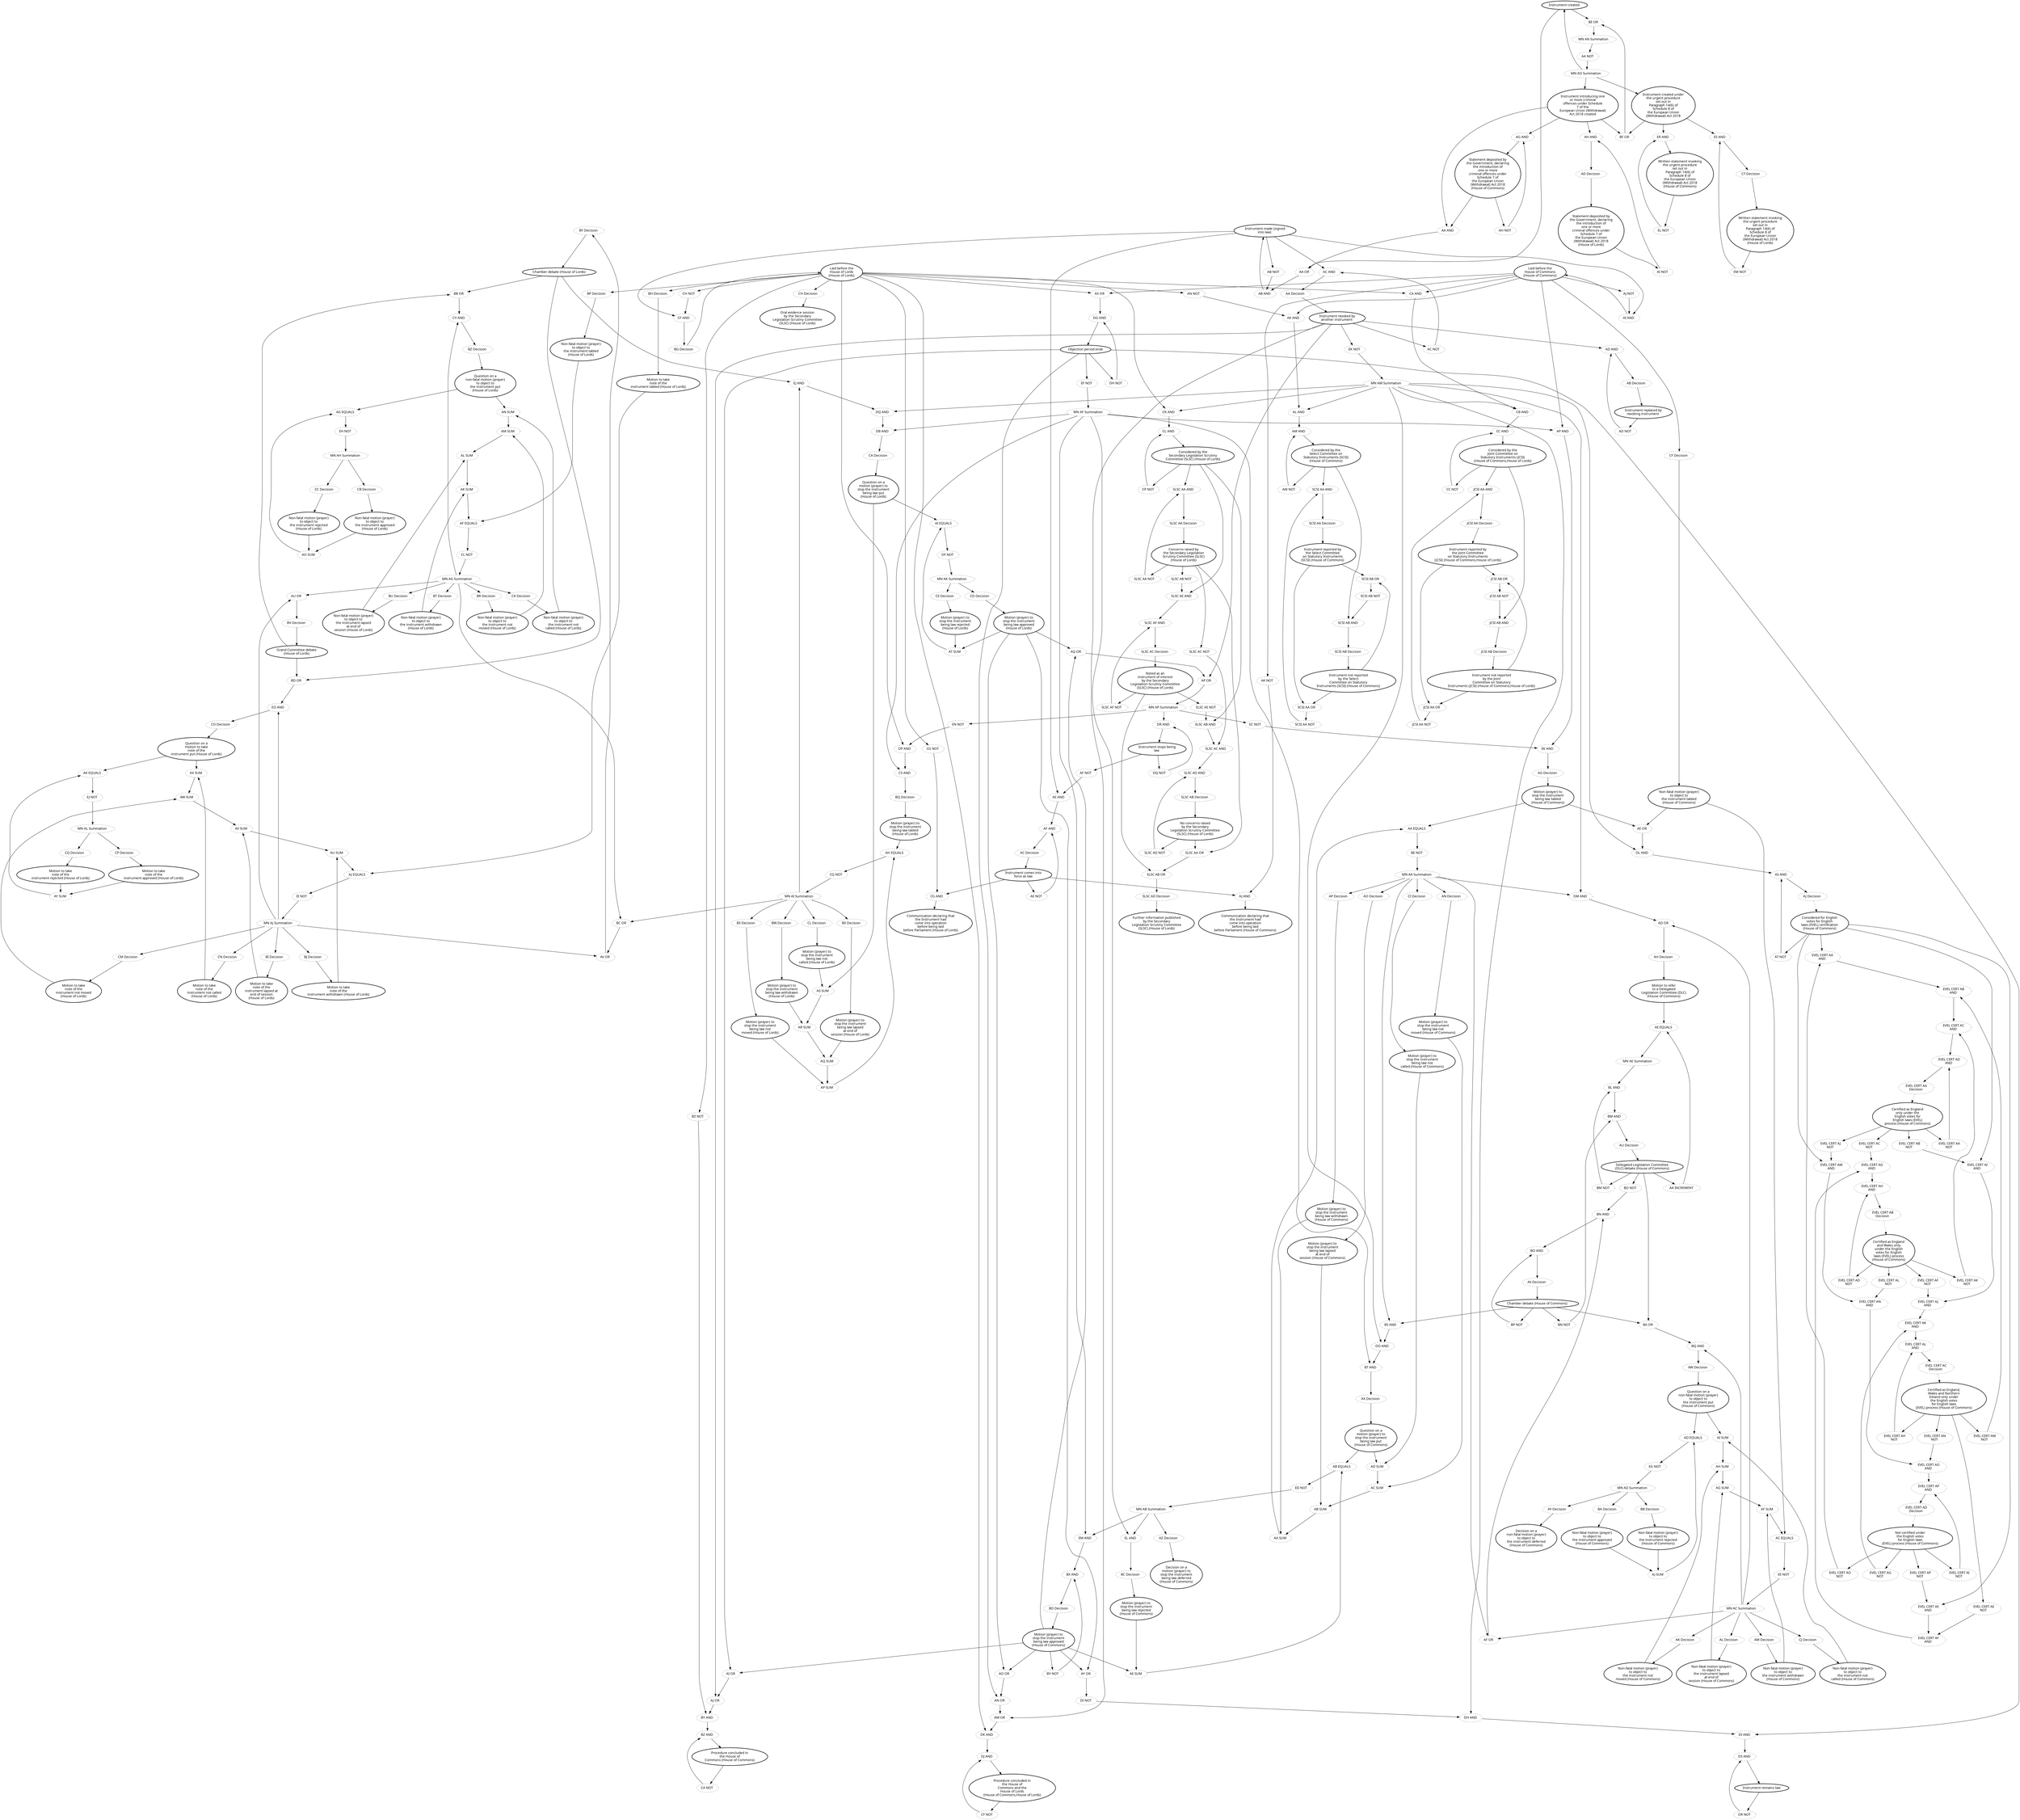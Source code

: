 digraph{graph[fontname="calibri"];node[fontname="calibri"];edge[fontname="calibri"];edge [style=solid, color=black];"531"->"2"[label=""];edge[style=solid, color=black];edge [style=solid, color=black];"307"->"4"[label=""];edge[style=solid, color=black];edge [style=solid, color=black];"522"->"5"[label=""];edge[style=solid, color=black];edge [style=solid, color=black];"321"->"6"[label=""];edge[style=solid, color=black];edge [style=solid, color=black];"535"->"7"[label=""];edge[style=solid, color=black];edge [style=solid, color=black];"368"->"8"[label=""];edge[style=solid, color=black];edge [style=solid, color=black];"294"->"9"[label=""];edge[style=solid, color=black];edge [style=solid, color=black];"323"->"10"[label=""];edge[style=solid, color=black];edge [style=solid, color=black];"513"->"12"[label=""];edge[style=solid, color=black];edge [style=solid, color=black];"536"->"13"[label=""];edge[style=solid, color=black];edge [style=solid, color=black];"1459"->"14"[label=""];edge[style=solid, color=black];edge [style=solid, color=black];"540"->"15"[label=""];edge[style=solid, color=black];edge [style=solid, color=black];"537"->"16"[label=""];edge[style=solid, color=black];edge [style=solid, color=black];"377"->"19"[label=""];edge[style=solid, color=black];edge [style=solid, color=black];"534"->"20"[label=""];edge[style=solid, color=black];edge [style=solid, color=black];"528"->"21"[label=""];edge[style=solid, color=black];edge [style=solid, color=black];"504"->"22"[label=""];edge[style=solid, color=black];edge [style=solid, color=black];"502"->"23"[label=""];edge[style=solid, color=black];edge [style=solid, color=black];"324"->"24"[label=""];edge[style=solid, color=black];edge [style=dotted, color=black];"490"->"34"[label=""];edge[style=solid, color=black];edge [style=solid, color=black];"510"->"35"[label=""];edge[style=solid, color=black];edge [style=solid, color=black];"509"->"37"[label=""];edge[style=solid, color=black];edge [style=solid, color=black];"501"->"38"[label=""];edge[style=solid, color=black];edge [style=solid, color=black];"526"->"41"[label=""];edge[style=solid, color=black];edge [style=solid, color=black];"573"->"44"[label=""];edge[style=solid, color=black];edge [style=solid, color=black];"523"->"47"[label=""];edge[style=solid, color=black];edge [style=solid, color=black];"532"->"48"[label=""];edge[style=solid, color=black];edge [style=solid, color=black];"533"->"52"[label=""];edge[style=solid, color=black];edge [style=solid, color=black];"544"->"57"[label=""];edge[style=solid, color=black];edge [style=solid, color=black];"398"->"64"[label=""];edge[style=solid, color=black];edge [style=dotted, color=black];"657"->"68"[label=""];edge[style=solid, color=black];edge [style=solid, color=black];"616"->"69"[label=""];edge[style=solid, color=black];edge [style=solid, color=black];"617"->"70"[label=""];edge[style=solid, color=black];edge [style=solid, color=black];"607"->"72"[label=""];edge[style=solid, color=black];edge [style=dotted, color=black];"658"->"74"[label=""];edge[style=solid, color=black];edge [style=dotted, color=black];"659"->"75"[label=""];edge[style=solid, color=black];edge [style=solid, color=black];"496"->"76"[label=""];edge[style=solid, color=black];edge [style=solid, color=black];"503"->"77"[label=""];edge[style=solid, color=black];edge [style=solid, color=black];"625"->"79"[label=""];edge[style=solid, color=black];edge [style=solid, color=black];"529"->"82"[label=""];edge[style=solid, color=black];edge [style=solid, color=black];"493"->"83"[label=""];edge[style=solid, color=black];edge [style=solid, color=black];"606"->"84"[label=""];edge[style=solid, color=black];edge [style=solid, color=black];"574"->"86"[label=""];edge[style=solid, color=black];edge [style=solid, color=black];"507"->"90"[label=""];edge[style=solid, color=black];edge [style=solid, color=black];"624"->"92"[label=""];edge[style=solid, color=black];edge [style=dotted, color=black];"660"->"94"[label=""];edge[style=solid, color=black];edge [style=solid, color=black];"508"->"95"[label=""];edge[style=solid, color=black];edge [style=solid, color=black];"365"->"110"[label=""];edge[style=solid, color=black];edge [style=solid, color=black];"401"->"111"[label=""];edge[style=solid, color=black];edge [style=solid, color=black];"608"->"143"[label=""];edge[style=solid, color=black];edge [style=solid, color=black];"506"->"166"[label=""];edge[style=solid, color=black];edge [style=solid, color=black];"491"->"183"[label=""];edge[style=solid, color=black];edge [style=solid, color=black];"524"->"185"[label=""];edge[style=solid, color=black];edge [style=solid, color=black];"494"->"186"[label=""];edge[style=solid, color=black];edge [style=solid, color=black];"525"->"187"[label=""];edge[style=solid, color=black];edge [style=solid, color=black];"514"->"194"[label=""];edge[style=solid, color=black];edge [style=solid, color=black];"516"->"195"[label=""];edge[style=solid, color=black];edge [style=solid, color=black];"310"->"200"[label=""];edge[style=solid, color=black];edge [style=solid, color=black];"372"->"201"[label=""];edge[style=solid, color=black];edge [style=solid, color=black];"492"->"204"[label=""];edge[style=solid, color=black];edge [style=solid, color=black];"515"->"207"[label=""];edge[style=solid, color=black];edge [style=solid, color=black];"527"->"208"[label=""];edge[style=solid, color=black];edge [style=solid, color=black];"505"->"209"[label=""];edge[style=solid, color=black];edge [style=solid, color=black];"495"->"211"[label=""];edge[style=solid, color=black];edge [style=solid, color=black];"530"->"212"[label=""];edge[style=solid, color=black];edge [style=solid, color=black];"609"->"224"[label=""];edge[style=solid, color=black];edge [style=solid, color=black];"281"->"230"[label=""];edge[style=solid, color=black];edge [style=solid, color=black];"293"->"231"[label=""];edge[style=solid, color=black];edge [style=solid, color=black];"1459"->"233"[label=""];edge[style=solid, color=black];edge [style=solid, color=black];"300"->"234"[label=""];edge[style=solid, color=black];edge [style=solid, color=black];"298"->"235"[label=""];edge[style=solid, color=black];edge [style=solid, color=black];"283"->"281"[label=""];edge[style=solid, color=black];edge [style=solid, color=black];"230"->"282"[label=""];edge[style=solid, color=black];edge [style=solid, color=black];"15"->"283"[label=""];edge[style=solid, color=black];edge [style=solid, color=black];"282"->"283"[label=""];edge[style=solid, color=black];edge [style=solid, color=black];"231"->"284"[label=""];edge[style=solid, color=black];edge [style=solid, color=black];"14"->"285"[label=""];edge[style=solid, color=black];edge [style=solid, color=black];"538"->"285"[label=""];edge[style=solid, color=black];edge [style=solid, color=black];"230"->"287"[label=""];edge[style=solid, color=black];edge [style=solid, color=black];"284"->"287"[label=""];edge[style=solid, color=black];edge [style=solid, color=black];"15"->"288"[label=""];edge[style=solid, color=black];edge [style=solid, color=black];"292"->"288"[label=""];edge[style=solid, color=black];edge [style=solid, color=black];"9"->"289"[label=""];edge[style=solid, color=black];edge [style=solid, color=black];"1093"->"291"[label=""];edge[style=solid, color=black];edge [style=solid, color=black];"568"->"291"[label=""];edge[style=solid, color=black];edge [style=solid, color=black];"44"->"292"[label=""];edge[style=solid, color=black];edge [style=solid, color=black];"287"->"293"[label=""];edge[style=solid, color=black];edge [style=solid, color=black];"296"->"294"[label=""];edge[style=solid, color=black];edge [style=solid, color=black];"57"->"295"[label=""];edge[style=solid, color=black];edge [style=solid, color=black];"6"->"295"[label=""];edge[style=solid, color=black];edge [style=solid, color=black];"289"->"296"[label=""];edge[style=solid, color=black];edge [style=solid, color=black];"288"->"296"[label=""];edge[style=solid, color=black];edge [style=solid, color=black];"305"->"298"[label=""];edge[style=solid, color=black];edge [style=solid, color=black];"1102"->"299"[label=""];edge[style=solid, color=black];edge [style=solid, color=black];"4"->"299"[label=""];edge[style=solid, color=black];edge [style=solid, color=black];"233"->"300"[label=""];edge[style=solid, color=black];edge [style=solid, color=black];"301"->"300"[label=""];edge[style=solid, color=black];edge [style=solid, color=black];"234"->"301"[label=""];edge[style=solid, color=black];edge [style=solid, color=black];"1093"->"302"[label=""];edge[style=solid, color=black];edge [style=solid, color=black];"1090"->"302"[label=""];edge[style=solid, color=black];edge [style=solid, color=black];"233"->"305"[label=""];edge[style=solid, color=black];edge [style=solid, color=black];"306"->"305"[label=""];edge[style=solid, color=black];edge [style=solid, color=black];"235"->"306"[label=""];edge[style=solid, color=black];edge [style=solid, color=black];"15"->"307"[label=""];edge[style=solid, color=black];edge [style=solid, color=black];"308"->"307"[label=""];edge[style=solid, color=black];edge [style=solid, color=black];"4"->"308"[label=""];edge[style=solid, color=black];edge [style=solid, color=black];"9"->"310"[label=""];edge[style=solid, color=black];edge [style=solid, color=black];"311"->"310"[label=""];edge[style=solid, color=black];edge [style=solid, color=black];"4"->"311"[label=""];edge[style=solid, color=black];edge [style=solid, color=black];"64"->"312"[label=""];edge[style=solid, color=black];edge [style=solid, color=black];"35"->"312"[label=""];edge[style=solid, color=black];edge [style=solid, color=black];"230"->"313"[label=""];edge[style=solid, color=black];edge [style=solid, color=black];"312"->"313"[label=""];edge[style=solid, color=black];edge [style=solid, color=black];"4"->"314"[label=""];edge[style=solid, color=black];edge [style=solid, color=black];"325"->"314"[label=""];edge[style=solid, color=black];edge [style=solid, color=black];"1168"->"315"[label=""];edge[style=solid, color=black];edge [style=solid, color=black];"314"->"315"[label=""];edge[style=solid, color=black];edge [style=solid, color=black];"10"->"319"[label=""];edge[style=solid, color=black];edge [style=solid, color=black];"1085"->"321"[label=""];edge[style=solid, color=black];edge [style=solid, color=black];"230"->"322"[label=""];edge[style=solid, color=black];edge [style=solid, color=black];"417"->"322"[label=""];edge[style=solid, color=black];edge [style=solid, color=black];"315"->"323"[label=""];edge[style=solid, color=black];edge [style=solid, color=black];"319"->"323"[label=""];edge[style=solid, color=black];edge [style=solid, color=black];"291"->"324"[label=""];edge[style=solid, color=black];edge [style=solid, color=black];"12"->"325"[label=""];edge[style=solid, color=black];edge [style=solid, color=black];"409"->"331"[label=""];edge[style=solid, color=black];edge [style=solid, color=black];"543"->"331"[label=""];edge[style=solid, color=black];edge [style=solid, color=black];"1101"->"351"[label=""];edge[style=solid, color=black];edge [style=solid, color=black];"440"->"351"[label=""];edge[style=solid, color=black];edge [style=solid, color=black];"351"->"352"[label=""];edge[style=solid, color=black];edge [style=solid, color=black];"441"->"352"[label=""];edge[style=solid, color=black];edge [style=solid, color=black];"302"->"353"[label=""];edge[style=solid, color=black];edge [style=solid, color=black];"442"->"353"[label=""];edge[style=solid, color=black];edge [style=solid, color=black];"353"->"354"[label=""];edge[style=solid, color=black];edge [style=solid, color=black];"443"->"354"[label=""];edge[style=solid, color=black];edge [style=solid, color=black];"1093"->"356"[label=""];edge[style=solid, color=black];edge [style=solid, color=black];"588"->"356"[label=""];edge[style=solid, color=black];edge [style=solid, color=black];"23"->"358"[label=""];edge[style=solid, color=black];edge [style=solid, color=black];"1090"->"358"[label=""];edge[style=solid, color=black];edge [style=solid, color=black];"1102"->"359"[label=""];edge[style=solid, color=black];edge [style=solid, color=black];"570"->"359"[label=""];edge[style=solid, color=black];edge [style=solid, color=black];"452"->"363"[label=""];edge[style=solid, color=black];edge [style=solid, color=black];"1097"->"363"[label=""];edge[style=solid, color=black];edge [style=solid, color=black];"313"->"364"[label=""];edge[style=solid, color=black];edge [style=solid, color=black];"453"->"364"[label=""];edge[style=solid, color=black];edge [style=solid, color=black];"364"->"365"[label=""];edge[style=solid, color=black];edge [style=solid, color=black];"454"->"365"[label=""];edge[style=solid, color=black];edge [style=solid, color=black];"4"->"366"[label=""];edge[style=solid, color=black];edge [style=solid, color=black];"12"->"366"[label=""];edge[style=solid, color=black];edge [style=solid, color=black];"1168"->"367"[label=""];edge[style=solid, color=black];edge [style=solid, color=black];"366"->"367"[label=""];edge[style=solid, color=black];edge [style=solid, color=black];"367"->"368"[label=""];edge[style=solid, color=black];edge [style=solid, color=black];"456"->"368"[label=""];edge[style=solid, color=black];edge [style=solid, color=black];"15"->"371"[label=""];edge[style=solid, color=black];edge [style=solid, color=black];"461"->"371"[label=""];edge[style=solid, color=black];edge [style=solid, color=black];"9"->"372"[label=""];edge[style=solid, color=black];edge [style=solid, color=black];"460"->"372"[label=""];edge[style=solid, color=black];edge [style=solid, color=black];"1168"->"376"[label=""];edge[style=solid, color=black];edge [style=solid, color=black];"12"->"376"[label=""];edge[style=solid, color=black];edge [style=solid, color=black];"376"->"377"[label=""];edge[style=solid, color=black];edge [style=solid, color=black];"469"->"377"[label=""];edge[style=solid, color=black];edge [style=solid, color=black];"1102"->"384"[label=""];edge[style=solid, color=black];edge [style=solid, color=black];"571"->"384"[label=""];edge[style=solid, color=black];edge [style=solid, color=black];"590"->"390"[label=""];edge[style=solid, color=black];edge [style=solid, color=black];"1103"->"390"[label=""];edge[style=solid, color=black];edge [style=solid, color=black];"572"->"393"[label=""];edge[style=solid, color=black];edge [style=solid, color=black];"1102"->"393"[label=""];edge[style=solid, color=black];edge [style=solid, color=black];"427"->"398"[label=""];edge[style=solid, color=black];edge [style=solid, color=black];"486"->"398"[label=""];edge[style=solid, color=black];edge [style=solid, color=black];"1168"->"399"[label=""];edge[style=solid, color=black];edge [style=solid, color=black];"487"->"399"[label=""];edge[style=solid, color=black];edge [style=solid, color=black];"64"->"400"[label=""];edge[style=solid, color=black];edge [style=solid, color=black];"399"->"400"[label=""];edge[style=solid, color=black];edge [style=solid, color=black];"402"->"401"[label=""];edge[style=solid, color=black];edge [style=solid, color=black];"459"->"401"[label=""];edge[style=solid, color=black];edge [style=solid, color=black];"322"->"402"[label=""];edge[style=solid, color=black];edge [style=solid, color=black];"12"->"402"[label=""];edge[style=solid, color=black];edge [style=solid, color=black];"34"->"409"[label=""];edge[style=solid, color=black];edge [style=solid, color=black];"64"->"417"[label=""];edge[style=solid, color=black];edge [style=solid, color=black];"418"->"417"[label=""];edge[style=solid, color=black];edge [style=solid, color=black];"35"->"418"[label=""];edge[style=solid, color=black];edge [style=solid, color=black];"13"->"418"[label=""];edge[style=solid, color=black];edge [style=solid, color=black];"230"->"419"[label=""];edge[style=solid, color=black];edge [style=solid, color=black];"420"->"419"[label=""];edge[style=solid, color=black];edge [style=solid, color=black];"13"->"420"[label=""];edge[style=solid, color=black];edge [style=solid, color=black];"35"->"420"[label=""];edge[style=solid, color=black];edge [style=solid, color=black];"1103"->"424"[label=""];edge[style=solid, color=black];edge [style=solid, color=black];"1109"->"424"[label=""];edge[style=solid, color=black];edge [style=solid, color=black];"678"->"425"[label=""];edge[style=solid, color=black];edge [style=solid, color=black];"1109"->"425"[label=""];edge[style=solid, color=black];edge [style=solid, color=black];"4"->"427"[label=""];edge[style=solid, color=black];edge [style=solid, color=black];"12"->"427"[label=""];edge[style=solid, color=black];edge [style=solid, color=black];"13"->"428"[label=""];edge[style=solid, color=black];edge [style=solid, color=black];"35"->"428"[label=""];edge[style=solid, color=black];edge [style=solid, color=black];"1044"->"432"[label=""];edge[style=solid, color=black];edge [style=solid, color=black];"38"->"440"[label=""];edge[style=solid, color=black];edge [style=solid, color=black];"23"->"441"[label=""];edge[style=solid, color=black];edge [style=solid, color=black];"38"->"442"[label=""];edge[style=solid, color=black];edge [style=solid, color=black];"23"->"443"[label=""];edge[style=solid, color=black];edge [style=solid, color=black];"35"->"452"[label=""];edge[style=solid, color=black];edge [style=solid, color=black];"12"->"453"[label=""];edge[style=solid, color=black];edge [style=solid, color=black];"110"->"454"[label=""];edge[style=solid, color=black];edge [style=solid, color=black];"8"->"456"[label=""];edge[style=solid, color=black];edge [style=solid, color=black];"111"->"459"[label=""];edge[style=solid, color=black];edge [style=solid, color=black];"12"->"460"[label=""];edge[style=solid, color=black];edge [style=solid, color=black];"12"->"461"[label=""];edge[style=solid, color=black];edge [style=solid, color=black];"1049"->"465"[label=""];edge[style=solid, color=black];edge [style=solid, color=black];"19"->"469"[label=""];edge[style=solid, color=black];edge [style=solid, color=black];"1051"->"470"[label=""];edge[style=solid, color=black];edge [style=solid, color=black];"1052"->"484"[label=""];edge[style=solid, color=black];edge [style=solid, color=black];"64"->"486"[label=""];edge[style=solid, color=black];edge [style=solid, color=black];"428"->"487"[label=""];edge[style=solid, color=black];edge [style=solid, color=black];"331"->"490"[label=""];edge[style=solid, color=black];edge [style=solid, color=black];"1093"->"491"[label=""];edge[style=solid, color=black];edge [style=solid, color=black];"1093"->"492"[label=""];edge[style=solid, color=black];edge [style=solid, color=black];"1093"->"493"[label=""];edge[style=solid, color=black];edge [style=solid, color=black];"1090"->"494"[label=""];edge[style=solid, color=black];edge [style=solid, color=black];"1090"->"495"[label=""];edge[style=solid, color=black];edge [style=solid, color=black];"1090"->"496"[label=""];edge[style=solid, color=black];edge [style=solid, color=black];"352"->"501"[label=""];edge[style=solid, color=black];edge [style=solid, color=black];"354"->"502"[label=""];edge[style=solid, color=black];edge [style=solid, color=black];"356"->"503"[label=""];edge[style=solid, color=black];edge [style=solid, color=black];"359"->"504"[label=""];edge[style=solid, color=black];edge [style=solid, color=black];"1099"->"505"[label=""];edge[style=solid, color=black];edge [style=solid, color=black];"1091"->"506"[label=""];edge[style=solid, color=black];edge [style=solid, color=black];"1099"->"507"[label=""];edge[style=solid, color=black];edge [style=solid, color=black];"1099"->"508"[label=""];edge[style=solid, color=black];edge [style=solid, color=black];"1096"->"509"[label=""];edge[style=solid, color=black];edge [style=solid, color=black];"363"->"510"[label=""];edge[style=solid, color=black];edge [style=solid, color=black];"371"->"513"[label=""];edge[style=solid, color=black];edge [style=solid, color=black];"12"->"514"[label=""];edge[style=solid, color=black];edge [style=solid, color=black];"1109"->"515"[label=""];edge[style=solid, color=black];edge [style=solid, color=black];"1109"->"516"[label=""];edge[style=solid, color=black];edge [style=solid, color=black];"12"->"522"[label=""];edge[style=solid, color=black];edge [style=solid, color=black];"384"->"523"[label=""];edge[style=solid, color=black];edge [style=solid, color=black];"1103"->"524"[label=""];edge[style=solid, color=black];edge [style=solid, color=black];"1107"->"525"[label=""];edge[style=solid, color=black];edge [style=solid, color=black];"1103"->"526"[label=""];edge[style=solid, color=black];edge [style=solid, color=black];"1103"->"527"[label=""];edge[style=solid, color=black];edge [style=solid, color=black];"424"->"528"[label=""];edge[style=solid, color=black];edge [style=solid, color=black];"1107"->"529"[label=""];edge[style=solid, color=black];edge [style=solid, color=black];"1107"->"530"[label=""];edge[style=solid, color=black];edge [style=solid, color=black];"425"->"531"[label=""];edge[style=solid, color=black];edge [style=solid, color=black];"390"->"532"[label=""];edge[style=solid, color=black];edge [style=solid, color=black];"393"->"533"[label=""];edge[style=solid, color=black];edge [style=solid, color=black];"1105"->"534"[label=""];edge[style=solid, color=black];edge [style=solid, color=black];"1105"->"535"[label=""];edge[style=solid, color=black];edge [style=solid, color=black];"1110"->"536"[label=""];edge[style=solid, color=black];edge [style=solid, color=black];"1110"->"537"[label=""];edge[style=solid, color=black];edge [style=solid, color=black];"234"->"538"[label=""];edge[style=solid, color=black];edge [style=solid, color=black];"233"->"538"[label=""];edge[style=solid, color=black];edge [style=solid, color=black];"15"->"539"[label=""];edge[style=solid, color=black];edge [style=solid, color=black];"539"->"540"[label=""];edge[style=solid, color=black];edge [style=solid, color=black];"285"->"540"[label=""];edge[style=solid, color=black];edge [style=solid, color=black];"1460"->"542"[label=""];edge[style=solid, color=black];edge [style=solid, color=black];"295"->"543"[label=""];edge[style=solid, color=black];edge [style=solid, color=black];"1168"->"543"[label=""];edge[style=solid, color=black];edge [style=solid, color=black];"4"->"544"[label=""];edge[style=solid, color=black];edge [style=solid, color=black];"44"->"557"[label=""];edge[style=solid, color=black];edge [style=solid, color=black];"86"->"558"[label=""];edge[style=solid, color=black];edge [style=solid, color=black];"1090"->"568"[label=""];edge[style=solid, color=black];edge [style=solid, color=black];"1168"->"568"[label=""];edge[style=solid, color=black];edge [style=solid, color=black];"358"->"570"[label=""];edge[style=solid, color=black];edge [style=solid, color=black];"1168"->"570"[label=""];edge[style=solid, color=black];edge [style=solid, color=black];"12"->"571"[label=""];edge[style=solid, color=black];edge [style=solid, color=black];"1879"->"571"[label=""];edge[style=solid, color=black];edge [style=solid, color=black];"1168"->"572"[label=""];edge[style=solid, color=black];edge [style=solid, color=black];"677"->"572"[label=""];edge[style=solid, color=black];edge [style=solid, color=black];"557"->"573"[label=""];edge[style=solid, color=black];edge [style=solid, color=black];"1878"->"573"[label=""];edge[style=solid, color=black];edge [style=solid, color=black];"400"->"574"[label=""];edge[style=solid, color=black];edge [style=solid, color=black];"558"->"574"[label=""];edge[style=solid, color=black];edge [style=solid, color=black];"38"->"588"[label=""];edge[style=solid, color=black];edge [style=solid, color=black];"23"->"588"[label=""];edge[style=solid, color=black];edge [style=solid, color=black];"21"->"590"[label=""];edge[style=solid, color=black];edge [style=solid, color=black];"2"->"590"[label=""];edge[style=solid, color=black];edge [style=solid, color=black];"19"->"592"[label=""];edge[style=solid, color=black];edge [style=solid, color=black];"600"->"592"[label=""];edge[style=solid, color=black];edge [style=solid, color=black];"19"->"593"[label=""];edge[style=solid, color=black];edge [style=solid, color=black];"604"->"593"[label=""];edge[style=solid, color=black];edge [style=solid, color=black];"593"->"594"[label=""];edge[style=solid, color=black];edge [style=solid, color=black];"602"->"594"[label=""];edge[style=solid, color=black];edge [style=solid, color=black];"594"->"595"[label=""];edge[style=solid, color=black];edge [style=solid, color=black];"603"->"595"[label=""];edge[style=solid, color=black];edge [style=solid, color=black];"601"->"596"[label=""];edge[style=solid, color=black];edge [style=solid, color=black];"19"->"596"[label=""];edge[style=solid, color=black];edge [style=solid, color=black];"596"->"597"[label=""];edge[style=solid, color=black];edge [style=solid, color=black];"605"->"597"[label=""];edge[style=solid, color=black];edge [style=solid, color=black];"84"->"598"[label=""];edge[style=solid, color=black];edge [style=solid, color=black];"72"->"598"[label=""];edge[style=solid, color=black];edge [style=solid, color=black];"598"->"599"[label=""];edge[style=solid, color=black];edge [style=solid, color=black];"143"->"599"[label=""];edge[style=solid, color=black];edge [style=solid, color=black];"84"->"600"[label=""];edge[style=solid, color=black];edge [style=solid, color=black];"84"->"601"[label=""];edge[style=solid, color=black];edge [style=solid, color=black];"84"->"602"[label=""];edge[style=solid, color=black];edge [style=solid, color=black];"72"->"603"[label=""];edge[style=solid, color=black];edge [style=solid, color=black];"143"->"604"[label=""];edge[style=solid, color=black];edge [style=solid, color=black];"143"->"605"[label=""];edge[style=solid, color=black];edge [style=solid, color=black];"592"->"606"[label=""];edge[style=solid, color=black];edge [style=solid, color=black];"595"->"607"[label=""];edge[style=solid, color=black];edge [style=solid, color=black];"597"->"608"[label=""];edge[style=solid, color=black];edge [style=solid, color=black];"599"->"609"[label=""];edge[style=solid, color=black];edge [style=solid, color=black];"10"->"610"[label=""];edge[style=solid, color=black];edge [style=solid, color=black];"614"->"610"[label=""];edge[style=solid, color=black];edge [style=solid, color=black];"10"->"611"[label=""];edge[style=solid, color=black];edge [style=solid, color=black];"615"->"611"[label=""];edge[style=solid, color=black];edge [style=solid, color=black];"69"->"612"[label=""];edge[style=solid, color=black];edge [style=solid, color=black];"70"->"612"[label=""];edge[style=solid, color=black];edge [style=solid, color=black];"69"->"613"[label=""];edge[style=solid, color=black];edge [style=solid, color=black];"70"->"613"[label=""];edge[style=solid, color=black];edge [style=solid, color=black];"612"->"614"[label=""];edge[style=solid, color=black];edge [style=solid, color=black];"613"->"615"[label=""];edge[style=solid, color=black];edge [style=solid, color=black];"610"->"616"[label=""];edge[style=solid, color=black];edge [style=solid, color=black];"611"->"617"[label=""];edge[style=solid, color=black];edge [style=solid, color=black];"8"->"618"[label=""];edge[style=solid, color=black];edge [style=solid, color=black];"622"->"618"[label=""];edge[style=solid, color=black];edge [style=solid, color=black];"8"->"619"[label=""];edge[style=solid, color=black];edge [style=solid, color=black];"623"->"619"[label=""];edge[style=solid, color=black];edge [style=solid, color=black];"92"->"620"[label=""];edge[style=solid, color=black];edge [style=solid, color=black];"79"->"620"[label=""];edge[style=solid, color=black];edge [style=solid, color=black];"92"->"621"[label=""];edge[style=solid, color=black];edge [style=solid, color=black];"79"->"621"[label=""];edge[style=solid, color=black];edge [style=solid, color=black];"620"->"622"[label=""];edge[style=solid, color=black];edge [style=solid, color=black];"621"->"623"[label=""];edge[style=solid, color=black];edge [style=solid, color=black];"618"->"624"[label=""];edge[style=solid, color=black];edge [style=solid, color=black];"619"->"625"[label=""];edge[style=solid, color=black];edge [style=solid, color=black];"34"->"626"[label=""];edge[style=solid, color=black];edge [style=solid, color=black];"656"->"626"[label=""];edge[style=solid, color=black];edge [style=solid, color=black];"626"->"627"[label=""];edge[style=solid, color=black];edge [style=solid, color=black];"654"->"627"[label=""];edge[style=solid, color=black];edge [style=solid, color=black];"627"->"628"[label=""];edge[style=solid, color=black];edge [style=solid, color=black];"652"->"628"[label=""];edge[style=solid, color=black];edge [style=solid, color=black];"628"->"629"[label=""];edge[style=solid, color=black];edge [style=solid, color=black];"642"->"629"[label=""];edge[style=solid, color=black];edge [style=solid, color=black];"34"->"630"[label=""];edge[style=solid, color=black];edge [style=solid, color=black];"661"->"630"[label=""];edge[style=solid, color=black];edge [style=solid, color=black];"630"->"631"[label=""];edge[style=solid, color=black];edge [style=solid, color=black];"646"->"631"[label=""];edge[style=solid, color=black];edge [style=solid, color=black];"644"->"632"[label=""];edge[style=solid, color=black];edge [style=solid, color=black];"631"->"632"[label=""];edge[style=solid, color=black];edge [style=solid, color=black];"632"->"633"[label=""];edge[style=solid, color=black];edge [style=solid, color=black];"645"->"633"[label=""];edge[style=solid, color=black];edge [style=solid, color=black];"643"->"634"[label=""];edge[style=solid, color=black];edge [style=solid, color=black];"34"->"634"[label=""];edge[style=solid, color=black];edge [style=solid, color=black];"647"->"635"[label=""];edge[style=solid, color=black];edge [style=solid, color=black];"634"->"635"[label=""];edge[style=solid, color=black];edge [style=solid, color=black];"635"->"636"[label=""];edge[style=solid, color=black];edge [style=solid, color=black];"648"->"636"[label=""];edge[style=solid, color=black];edge [style=solid, color=black];"636"->"637"[label=""];edge[style=solid, color=black];edge [style=solid, color=black];"649"->"637"[label=""];edge[style=solid, color=black];edge [style=solid, color=black];"34"->"638"[label=""];edge[style=solid, color=black];edge [style=solid, color=black];"651"->"638"[label=""];edge[style=solid, color=black];edge [style=solid, color=black];"638"->"639"[label=""];edge[style=solid, color=black];edge [style=solid, color=black];"653"->"639"[label=""];edge[style=solid, color=black];edge [style=solid, color=black];"639"->"640"[label=""];edge[style=solid, color=black];edge [style=solid, color=black];"655"->"640"[label=""];edge[style=solid, color=black];edge [style=solid, color=black];"640"->"641"[label=""];edge[style=solid, color=black];edge [style=solid, color=black];"650"->"641"[label=""];edge[style=solid, color=black];edge [style=solid, color=black];"68"->"642"[label=""];edge[style=solid, color=black];edge [style=solid, color=black];"68"->"643"[label=""];edge[style=solid, color=black];edge [style=solid, color=black];"68"->"644"[label=""];edge[style=solid, color=black];edge [style=solid, color=black];"74"->"645"[label=""];edge[style=solid, color=black];edge [style=solid, color=black];"75"->"646"[label=""];edge[style=solid, color=black];edge [style=solid, color=black];"74"->"647"[label=""];edge[style=solid, color=black];edge [style=solid, color=black];"94"->"648"[label=""];edge[style=solid, color=black];edge [style=solid, color=black];"75"->"649"[label=""];edge[style=solid, color=black];edge [style=solid, color=black];"94"->"650"[label=""];edge[style=solid, color=black];edge [style=solid, color=black];"68"->"651"[label=""];edge[style=solid, color=black];edge [style=solid, color=black];"74"->"652"[label=""];edge[style=solid, color=black];edge [style=solid, color=black];"74"->"653"[label=""];edge[style=solid, color=black];edge [style=solid, color=black];"75"->"654"[label=""];edge[style=solid, color=black];edge [style=solid, color=black];"75"->"655"[label=""];edge[style=solid, color=black];edge [style=solid, color=black];"94"->"656"[label=""];edge[style=solid, color=black];edge [style=solid, color=black];"629"->"657"[label=""];edge[style=solid, color=black];edge [style=solid, color=black];"633"->"658"[label=""];edge[style=solid, color=black];edge [style=solid, color=black];"637"->"659"[label=""];edge[style=solid, color=black];edge [style=solid, color=black];"641"->"660"[label=""];edge[style=solid, color=black];edge [style=solid, color=black];"94"->"661"[label=""];edge[style=solid, color=black];edge [style=solid, color=black];"2"->"677"[label=""];edge[style=solid, color=black];edge [style=solid, color=black];"1107"->"677"[label=""];edge[style=solid, color=black];edge [style=solid, color=black];"1103"->"678"[label=""];edge[style=solid, color=black];edge [style=solid, color=black];"1107"->"678"[label=""];edge[style=solid, color=black];edge [style=solid, color=black];"2"->"679"[label=""];edge[style=solid, color=black];edge [style=solid, color=black];"21"->"679"[label=""];edge[style=solid, color=black];edge [style=solid, color=black];"14"->"680"[label=""];edge[style=solid, color=black];edge [style=solid, color=black];"681"->"680"[label=""];edge[style=solid, color=black];edge [style=solid, color=black];"233"->"681"[label=""];edge[style=solid, color=black];edge [style=solid, color=black];"1282"->"681"[label=""];edge[style=solid, color=black];edge [style=solid, color=black];"980"->"979"[label=""];edge[style=solid, color=black];edge [style=solid, color=black];"12"->"980"[label=""];edge[style=solid, color=black];edge [style=solid, color=black];"38"->"1011"[label=""];edge[style=solid, color=black];edge [style=solid, color=black];"1014"->"1013"[label=""];edge[style=solid, color=black];edge [style=solid, color=black];"76"->"1013"[label=""];edge[style=solid, color=black];edge [style=solid, color=black];"1015"->"1014"[label=""];edge[style=solid, color=black];edge [style=solid, color=black];"211"->"1014"[label=""];edge[style=solid, color=black];edge [style=solid, color=black];"1016"->"1015"[label=""];edge[style=solid, color=black];edge [style=solid, color=black];"186"->"1015"[label=""];edge[style=solid, color=black];edge [style=solid, color=black];"1089"->"1016"[label=""];edge[style=solid, color=black];edge [style=solid, color=black];"22"->"1016"[label=""];edge[style=solid, color=black];edge [style=solid, color=black];"37"->"1017"[label=""];edge[style=solid, color=black];edge [style=solid, color=black];"35"->"1017"[label=""];edge[style=solid, color=black];edge [style=solid, color=black];"83"->"1018"[label=""];edge[style=solid, color=black];edge [style=solid, color=black];"1019"->"1018"[label=""];edge[style=solid, color=black];edge [style=solid, color=black];"204"->"1019"[label=""];edge[style=solid, color=black];edge [style=solid, color=black];"1020"->"1019"[label=""];edge[style=solid, color=black];edge [style=solid, color=black];"183"->"1020"[label=""];edge[style=solid, color=black];edge [style=solid, color=black];"1021"->"1020"[label=""];edge[style=solid, color=black];edge [style=solid, color=black];"1094"->"1021"[label=""];edge[style=solid, color=black];edge [style=solid, color=black];"77"->"1021"[label=""];edge[style=solid, color=black];edge [style=solid, color=black];"95"->"1022"[label=""];edge[style=solid, color=black];edge [style=solid, color=black];"90"->"1022"[label=""];edge[style=solid, color=black];edge [style=solid, color=black];"1024"->"1023"[label=""];edge[style=solid, color=black];edge [style=solid, color=black];"41"->"1023"[label=""];edge[style=solid, color=black];edge [style=solid, color=black];"1025"->"1024"[label=""];edge[style=solid, color=black];edge [style=solid, color=black];"208"->"1024"[label=""];edge[style=solid, color=black];edge [style=solid, color=black];"1026"->"1025"[label=""];edge[style=solid, color=black];edge [style=solid, color=black];"185"->"1025"[label=""];edge[style=solid, color=black];edge [style=solid, color=black];"1104"->"1026"[label=""];edge[style=solid, color=black];edge [style=solid, color=black];"48"->"1026"[label=""];edge[style=solid, color=black];edge [style=solid, color=black];"20"->"1027"[label=""];edge[style=solid, color=black];edge [style=solid, color=black];"7"->"1027"[label=""];edge[style=solid, color=black];edge [style=solid, color=black];"1029"->"1028"[label=""];edge[style=solid, color=black];edge [style=solid, color=black];"187"->"1028"[label=""];edge[style=solid, color=black];edge [style=solid, color=black];"1030"->"1029"[label=""];edge[style=solid, color=black];edge [style=solid, color=black];"212"->"1029"[label=""];edge[style=solid, color=black];edge [style=solid, color=black];"1031"->"1030"[label=""];edge[style=solid, color=black];edge [style=solid, color=black];"82"->"1030"[label=""];edge[style=solid, color=black];edge [style=solid, color=black];"1108"->"1031"[label=""];edge[style=solid, color=black];edge [style=solid, color=black];"52"->"1031"[label=""];edge[style=solid, color=black];edge [style=solid, color=black];"13"->"1032"[label=""];edge[style=solid, color=black];edge [style=solid, color=black];"16"->"1032"[label=""];edge[style=solid, color=black];edge [style=solid, color=black];"1034"->"1033"[label=""];edge[style=solid, color=black];edge [style=solid, color=black];"195"->"1033"[label=""];edge[style=solid, color=black];edge [style=solid, color=black];"1035"->"1034"[label=""];edge[style=solid, color=black];edge [style=solid, color=black];"207"->"1034"[label=""];edge[style=solid, color=black];edge [style=solid, color=black];"1036"->"1035"[label=""];edge[style=solid, color=black];edge [style=solid, color=black];"1112"->"1035"[label=""];edge[style=solid, color=black];edge [style=solid, color=black];"1113"->"1036"[label=""];edge[style=solid, color=black];edge [style=solid, color=black];"1115"->"1036"[label=""];edge[style=solid, color=black];edge [style=solid, color=black];"1118"->"1037"[label=""];edge[style=solid, color=black];edge [style=solid, color=black];"1119"->"1037"[label=""];edge[style=solid, color=black];edge [style=solid, color=black];"6"->"1044"[label=""];edge[style=solid, color=black];edge [style=solid, color=black];"1013"->"1044"[label=""];edge[style=solid, color=black];edge [style=solid, color=black];"22"->"1045"[label=""];edge[style=solid, color=black];edge [style=solid, color=black];"1017"->"1045"[label=""];edge[style=solid, color=black];edge [style=solid, color=black];"1018"->"1046"[label=""];edge[style=solid, color=black];edge [style=solid, color=black];"57"->"1046"[label=""];edge[style=solid, color=black];edge [style=solid, color=black];"77"->"1047"[label=""];edge[style=solid, color=black];edge [style=solid, color=black];"1022"->"1047"[label=""];edge[style=solid, color=black];edge [style=solid, color=black];"1011"->"1048"[label=""];edge[style=solid, color=black];edge [style=solid, color=black];"24"->"1048"[label=""];edge[style=solid, color=black];edge [style=solid, color=black];"5"->"1049"[label=""];edge[style=solid, color=black];edge [style=solid, color=black];"1023"->"1049"[label=""];edge[style=solid, color=black];edge [style=solid, color=black];"1027"->"1050"[label=""];edge[style=solid, color=black];edge [style=solid, color=black];"48"->"1050"[label=""];edge[style=solid, color=black];edge [style=solid, color=black];"47"->"1051"[label=""];edge[style=solid, color=black];edge [style=solid, color=black];"1028"->"1051"[label=""];edge[style=solid, color=black];edge [style=solid, color=black];"1032"->"1052"[label=""];edge[style=solid, color=black];edge [style=solid, color=black];"52"->"1052"[label=""];edge[style=solid, color=black];edge [style=solid, color=black];"194"->"1053"[label=""];edge[style=solid, color=black];edge [style=solid, color=black];"1033"->"1053"[label=""];edge[style=solid, color=black];edge [style=solid, color=black];"1115"->"1054"[label=""];edge[style=solid, color=black];edge [style=solid, color=black];"1037"->"1054"[label=""];edge[style=solid, color=black];edge [style=solid, color=black];"1093"->"1074"[label=""];edge[style=solid, color=black];edge [style=solid, color=black];"1103"->"1075"[label=""];edge[style=solid, color=black];edge [style=solid, color=black];"1090"->"1077"[label=""];edge[style=solid, color=black];edge [style=solid, color=black];"1107"->"1078"[label=""];edge[style=solid, color=black];edge [style=solid, color=black];"1109"->"1079"[label=""];edge[style=solid, color=black];edge [style=solid, color=black];"1109"->"1080"[label=""];edge[style=solid, color=black];edge [style=solid, color=black];"1114"->"1081"[label=""];edge[style=solid, color=black];edge [style=solid, color=black];"1116"->"1082"[label=""];edge[style=solid, color=black];edge [style=solid, color=black];"1116"->"1083"[label=""];edge[style=solid, color=black];edge [style=solid, color=black];"299"->"1085"[label=""];edge[style=solid, color=black];edge [style=solid, color=black];"1087"->"1085"[label=""];edge[style=solid, color=black];edge [style=solid, color=black];"1878"->"1087"[label=""];edge[style=solid, color=black];edge [style=solid, color=black];"1045"->"1088"[label=""];edge[style=solid, color=black];edge [style=solid, color=black];"1077"->"1089"[label=""];edge[style=solid, color=black];edge [style=solid, color=black];"432"->"1090"[label=""];edge[style=solid, color=black];edge [style=solid, color=black];"1088"->"1091"[label=""];edge[style=solid, color=black];edge [style=solid, color=black];"1046"->"1092"[label=""];edge[style=solid, color=black];edge [style=solid, color=black];"1092"->"1093"[label=""];edge[style=solid, color=black];edge [style=solid, color=black];"1074"->"1094"[label=""];edge[style=solid, color=black];edge [style=solid, color=black];"64"->"1095"[label=""];edge[style=solid, color=black];edge [style=solid, color=black];"1091"->"1096"[label=""];edge[style=solid, color=black];edge [style=solid, color=black];"1102"->"1096"[label=""];edge[style=solid, color=black];edge [style=solid, color=black];"1091"->"1097"[label=""];edge[style=solid, color=black];edge [style=solid, color=black];"1102"->"1097"[label=""];edge[style=solid, color=black];edge [style=solid, color=black];"1047"->"1098"[label=""];edge[style=solid, color=black];edge [style=solid, color=black];"1098"->"1099"[label=""];edge[style=solid, color=black];edge [style=solid, color=black];"1048"->"1101"[label=""];edge[style=solid, color=black];edge [style=solid, color=black];"1095"->"1102"[label=""];edge[style=solid, color=black];edge [style=solid, color=black];"465"->"1103"[label=""];edge[style=solid, color=black];edge [style=solid, color=black];"1075"->"1104"[label=""];edge[style=solid, color=black];edge [style=solid, color=black];"1106"->"1105"[label=""];edge[style=solid, color=black];edge [style=solid, color=black];"1050"->"1106"[label=""];edge[style=solid, color=black];edge [style=solid, color=black];"470"->"1107"[label=""];edge[style=solid, color=black];edge [style=solid, color=black];"1078"->"1108"[label=""];edge[style=solid, color=black];edge [style=solid, color=black];"1111"->"1109"[label=""];edge[style=solid, color=black];edge [style=solid, color=black];"484"->"1110"[label=""];edge[style=solid, color=black];edge [style=solid, color=black];"1053"->"1111"[label=""];edge[style=solid, color=black];edge [style=solid, color=black];"1079"->"1112"[label=""];edge[style=solid, color=black];edge [style=solid, color=black];"1080"->"1113"[label=""];edge[style=solid, color=black];edge [style=solid, color=black];"1109"->"1114"[label=""];edge[style=solid, color=black];edge [style=solid, color=black];"679"->"1114"[label=""];edge[style=solid, color=black];edge [style=solid, color=black];"1081"->"1115"[label=""];edge[style=solid, color=black];edge [style=solid, color=black];"1117"->"1116"[label=""];edge[style=solid, color=black];edge [style=solid, color=black];"1054"->"1117"[label=""];edge[style=solid, color=black];edge [style=solid, color=black];"1082"->"1118"[label=""];edge[style=solid, color=black];edge [style=solid, color=black];"1083"->"1119"[label=""];edge[style=solid, color=black];edge [style=solid, color=black];"1169"->"1168"[label=""];edge[style=solid, color=black];edge [style=solid, color=black];"230"->"1169"[label=""];edge[style=solid, color=black];edge [style=solid, color=black];"1452"->"1281"[label=""];edge[style=solid, color=black];edge [style=solid, color=black];"1459"->"1282"[label=""];edge[style=solid, color=black];edge [style=solid, color=black];"1281"->"1283"[label=""];edge[style=solid, color=black];edge [style=solid, color=black];"1499"->"1322"[label=""];edge[style=solid, color=black];edge [style=solid, color=black];"1283"->"1452"[label=""];edge[style=solid, color=black];edge [style=solid, color=black];"1282"->"1452"[label=""];edge[style=solid, color=black];edge [style=solid, color=black];"542"->"1459"[label=""];edge[style=solid, color=black];edge [style=solid, color=black];"680"->"1460"[label=""];edge[style=solid, color=black];edge [style=solid, color=black];"1322"->"1497"[label=""];edge[style=solid, color=black];edge [style=solid, color=black];"1497"->"1498"[label=""];edge[style=solid, color=black];edge [style=solid, color=black];"1282"->"1498"[label=""];edge[style=solid, color=black];edge [style=solid, color=black];"1498"->"1499"[label=""];edge[style=solid, color=black];edge [style=solid, color=black];"419"->"1878"[label=""];edge[style=solid, color=black];edge [style=solid, color=black];"1878"->"1879"[label=""];edge[style=solid, color=black];"531" [label="BY Decision ", style=dotted];"307" [label="AI AND ", style=dotted];"522" [label="BP Decision ", style=dotted];"321" [label="AG Decision ", style=dotted];"535" [label="CC Decision ", style=dotted];"368" [label="CC AND ", style=dotted];"294" [label="AC Decision ", style=dotted];"323" [label="AM AND ", style=dotted];"513" [label="BG Decision ", style=dotted];"536" [label="CD Decision ", style=dotted];"1459" [label="MN AO Summation ", style=dotted];"540" [label="AB AND ", style=dotted];"537" [label="CE Decision ", style=dotted];"377" [label="CL AND ", style=dotted];"534" [label="CB Decision ", style=dotted];"528" [label="BV Decision ", style=dotted];"504" [label="AX Decision ", style=dotted];"502" [label="AV Decision ", style=dotted];"324" [label="AH Decision ", style=dotted];"490" [label="AJ Decision ", style=dotted];"510" [label="BD Decision ", style=dotted];"509" [label="BC Decision ", style=dotted];"501" [label="AU Decision ", style=dotted];"526" [label="BT Decision ", style=dotted];"573" [label="DR AND ", style=dotted];"523" [label="BQ Decision ", style=dotted];"532" [label="BZ Decision ", style=dotted];"533" [label="CA Decision ", style=dotted];"544" [label="CF Decision ", style=dotted];"398" [label="DG AND ", style=dotted];"657" [label="EVEL CERT AA\nDecision ", style=dotted];"616" [label="SCSI AA Decision ", style=dotted];"617" [label="SCSI AB Decision ", style=dotted];"607" [label="SLSC AB Decision ", style=dotted];"658" [label="EVEL CERT AB\nDecision ", style=dotted];"659" [label="EVEL CERT AC\nDecision ", style=dotted];"496" [label="AP Decision ", style=dotted];"503" [label="AW Decision ", style=dotted];"625" [label="JCSI AB Decision ", style=dotted];"529" [label="BW Decision ", style=dotted];"493" [label="AM Decision ", style=dotted];"606" [label="SLSC AA Decision ", style=dotted];"574" [label="DS AND ", style=dotted];"507" [label="BA Decision ", style=dotted];"624" [label="JCSI AA Decision ", style=dotted];"660" [label="EVEL CERT AD\nDecision ", style=dotted];"508" [label="BB Decision ", style=dotted];"365" [label="BZ AND ", style=dotted];"401" [label="DJ AND ", style=dotted];"608" [label="SLSC AC Decision ", style=dotted];"506" [label="AZ Decision ", style=dotted];"491" [label="AK Decision ", style=dotted];"524" [label="BR Decision ", style=dotted];"494" [label="AN Decision ", style=dotted];"525" [label="BS Decision ", style=dotted];"514" [label="BH Decision ", style=dotted];"516" [label="BJ Decision ", style=dotted];"310" [label="AJ AND ", style=dotted];"372" [label="CG AND ", style=dotted];"492" [label="AL Decision ", style=dotted];"515" [label="BI Decision ", style=dotted];"527" [label="BU Decision ", style=dotted];"505" [label="AY Decision ", style=dotted];"495" [label="AO Decision ", style=dotted];"530" [label="BX Decision ", style=dotted];"609" [label="SLSC AD Decision ", style=dotted];"281" [label="AA Decision ", style=dotted];"293" [label="AB Decision ", style=dotted];"300" [label="AG AND ", style=dotted];"298" [label="AD Decision ", style=dotted];"283" [label="AC AND ", style=dotted];"230" [label="Instrument revoked by\nanother instrument ", style=bold];"15" [label="Instrument made (signed\ninto law) ", style=bold];"282" [label="AC NOT ", style=dotted];"231" [label="Instrument replaced by\nrevoking instrument ", style=bold];"14" [label="Instrument created ", style=bold];"538" [label="AA AND ", style=dotted];"284" [label="AD NOT ", style=dotted];"292" [label="AF NOT ", style=dotted];"9" [label="Instrument comes into\nforce as law\n", style=bold];"1093" [label="MN AC Summation ", style=dotted];"568" [label="DM AND ", style=dotted];"44" [label="Instrument stops being\nlaw ", style=bold];"287" [label="AD AND ", style=dotted];"296" [label="AF AND ", style=dotted];"57" [label="Non-fatal motion (prayer)\nto object to\nthe instrument tabled\n(House of Commons)", style=bold];"6" [label="Motion (prayer) to\nstop the instrument\nbeing law tabled\n(House of Commons)", style=bold];"289" [label="AE NOT ", style=dotted];"288" [label="AE AND ", style=dotted];"305" [label="AH AND ", style=dotted];"1102" [label="MN AF Summation ", style=dotted];"4" [label="Laid before the\nHouse of Commons\n(House of Commons)", style=bold];"233" [label="Instrument introducing one\nor more criminal\noffences under Schedule\n7 of the\nEuropean Union (Withdrawal)\nAct 2018 created\n", style=bold];"301" [label="AH NOT ", style=dotted];"234" [label="Statement deposited by\nthe Government, declaring\nthe introduction of\none or more\ncriminal offences under\nSchedule 7 of\nthe European Union\n(Withdrawal) Act 2018\n(House of Commons)", style=bold];"1090" [label="MN AA Summation ", style=dotted];"306" [label="AI NOT ", style=dotted];"235" [label="Statement deposited by\nthe Government, declaring\nthe introduction of\none or more\ncriminal offences under\nSchedule 7 of\nthe European Union\n(Withdrawal) Act 2018\n(House of Lords)", style=bold];"308" [label="AJ NOT ", style=dotted];"311" [label="AK NOT ", style=dotted];"64" [label="Objection period ends\n", style=bold];"35" [label="Motion (prayer) to\nstop the instrument\nbeing law approved\n(House of Commons)", style=bold];"312" [label="AI OR ", style=dotted];"325" [label="AN NOT ", style=dotted];"1168" [label="MN AM Summation ", style=dotted];"314" [label="AK AND ", style=dotted];"10" [label="Considered by the\nSelect Committee on\nStatutory Instruments (SCSI)\n(House of Commons)", style=bold];"1085" [label="EK AND ", style=dotted];"417" [label="AN OR ", style=dotted];"315" [label="AL AND ", style=dotted];"319" [label="AM NOT ", style=dotted];"291" [label="AD OR ", style=dotted];"12" [label="Laid before the\nHouse of Lords\n(House of Lords)", style=bold];"409" [label="AT NOT ", style=dotted];"543" [label="DL AND ", style=dotted];"1101" [label="MN AE Summation ", style=dotted];"440" [label="BM NOT ", style=dotted];"351" [label="BL AND ", style=dotted];"441" [label="BN NOT ", style=dotted];"302" [label="AF OR ", style=dotted];"442" [label="BO NOT ", style=dotted];"353" [label="BN AND ", style=dotted];"443" [label="BP NOT ", style=dotted];"588" [label="BA OR ", style=dotted];"23" [label="Chamber debate (House of Commons)", style=bold];"570" [label="DO AND ", style=dotted];"452" [label="BY NOT ", style=dotted];"1097" [label="EM AND ", style=dotted];"313" [label="AJ OR ", style=dotted];"453" [label="BZ NOT ", style=dotted];"364" [label="BY AND ", style=dotted];"454" [label="CA NOT ", style=dotted];"366" [label="CA AND ", style=dotted];"367" [label="CB AND ", style=dotted];"456" [label="CC NOT ", style=dotted];"461" [label="CH NOT ", style=dotted];"460" [label="CG NOT ", style=dotted];"376" [label="CK AND ", style=dotted];"469" [label="CP NOT ", style=dotted];"571" [label="DP AND ", style=dotted];"590" [label="BB OR ", style=dotted];"1103" [label="MN AG Summation ", style=dotted];"572" [label="DQ AND ", style=dotted];"427" [label="AX OR ", style=dotted];"486" [label="DH NOT ", style=dotted];"487" [label="DI NOT ", style=dotted];"399" [label="DH AND ", style=dotted];"402" [label="DK AND ", style=dotted];"459" [label="CF NOT ", style=dotted];"322" [label="AM OR ", style=dotted];"34" [label="Considered for English\nvotes for English\nlaws (EVEL) certification\n(House of Commons)", style=bold];"418" [label="AO OR ", style=dotted];"13" [label="Motion (prayer) to\nstop the instrument\nbeing law approved\n(House of Lords)", style=bold];"420" [label="AQ OR ", style=dotted];"1109" [label="MN AJ Summation ", style=dotted];"678" [label="BC OR ", style=dotted];"1044" [label="AA EQUALS ", style=dotted];"38" [label="Delegated Legislation Committee\n(DLC) debate (House of Commons)", style=bold];"110" [label="Procedure concluded in\nthe House of\nCommons (House of Commons)", style=bold];"8" [label="Considered by the\nJoint Committee on\nStatutory Instruments (JCSI)\n(House of Commons,House of Lords)", style=bold];"111" [label="Procedure concluded in\nthe House of\nCommons and the\nHouse of Lords\n(House of Commons,House of Lords)", style=bold];"1049" [label="AF EQUALS ", style=dotted];"19" [label="Considered by the\nSecondary Legislation Scrutiny\nCommittee (SLSC) (House of Lords)", style=bold];"1051" [label="AH EQUALS ", style=dotted];"1052" [label="AI EQUALS ", style=dotted];"428" [label="AY OR ", style=dotted];"331" [label="AS AND ", style=dotted];"352" [label="BM AND ", style=dotted];"354" [label="BO AND ", style=dotted];"356" [label="BQ AND ", style=dotted];"359" [label="BT AND ", style=dotted];"1099" [label="MN AD Summation ", style=dotted];"1091" [label="MN AB Summation ", style=dotted];"1096" [label="EL AND ", style=dotted];"363" [label="BX AND ", style=dotted];"371" [label="CF AND ", style=dotted];"384" [label="CS AND ", style=dotted];"1107" [label="MN AI Summation ", style=dotted];"424" [label="AU OR ", style=dotted];"425" [label="AV OR ", style=dotted];"390" [label="CY AND ", style=dotted];"393" [label="DB AND ", style=dotted];"1105" [label="MN AH Summation ", style=dotted];"1110" [label="MN AK Summation ", style=dotted];"539" [label="AB NOT ", style=dotted];"285" [label="AA OR ", style=dotted];"1460" [label="MN AN Summation ", style=dotted];"295" [label="AE OR ", style=dotted];"86" [label="Instrument remains law\n", style=bold];"358" [label="BS AND ", style=dotted];"1879" [label="EN NOT ", style=dotted];"677" [label="EJ AND ", style=dotted];"557" [label="DQ NOT ", style=dotted];"1878" [label="MN AP Summation ", style=dotted];"400" [label="DI AND ", style=dotted];"558" [label="DR NOT ", style=dotted];"21" [label="Grand Committee debate\n(House of Lords)", style=bold];"2" [label="Chamber debate (House of Lords)", style=bold];"600" [label="SLSC AA NOT ", style=dotted];"604" [label="SLSC AE NOT ", style=dotted];"593" [label="SLSC AB AND ", style=dotted];"602" [label="SLSC AC NOT ", style=dotted];"594" [label="SLSC AC AND ", style=dotted];"603" [label="SLSC AD NOT ", style=dotted];"601" [label="SLSC AB NOT ", style=dotted];"596" [label="SLSC AE AND ", style=dotted];"605" [label="SLSC AF NOT ", style=dotted];"84" [label="Concerns raised by\nthe Secondary Legislation\nScrutiny Committee (SLSC)\n(House of Lords)", style=bold];"72" [label="No concerns raised\nby the Secondary\nLegislation Scrutiny Committee\n(SLSC) (House of Lords)", style=bold];"598" [label="SLSC AA OR ", style=dotted];"143" [label="Noted as an\ninstrument of interest\nby the Secondary\nLegislation Scrutiny Committee\n(SLSC) (House of Lords)", style=bold];"592" [label="SLSC AA AND ", style=dotted];"595" [label="SLSC AD AND ", style=dotted];"597" [label="SLSC AF AND ", style=dotted];"599" [label="SLSC AB OR ", style=dotted];"614" [label="SCSI AA NOT ", style=dotted];"615" [label="SCSI AB NOT ", style=dotted];"69" [label="Instrument reported by\nthe Select Committee\non Statutory Instruments\n(SCSI) (House of Commons)", style=bold];"70" [label="Instrument not reported\nby the Select\nCommittee on Statutory\nInstruments (SCSI) (House of Commons)", style=bold];"612" [label="SCSI AA OR ", style=dotted];"613" [label="SCSI AB OR ", style=dotted];"610" [label="SCSI AA AND ", style=dotted];"611" [label="SCSI AB AND ", style=dotted];"622" [label="JCSI AA NOT ", style=dotted];"623" [label="JCSI AB NOT ", style=dotted];"92" [label="Instrument reported by\nthe Joint Committee\non Statutory Instruments\n(JCSI) (House of Commons,House of Lords)", style=bold];"79" [label="Instrument not reported\nby the Joint\nCommittee on Statutory\nInstruments (JCSI) (House of Commons,House of Lords)", style=bold];"620" [label="JCSI AA OR ", style=dotted];"621" [label="JCSI AB OR ", style=dotted];"618" [label="JCSI AA AND ", style=dotted];"619" [label="JCSI AB AND ", style=dotted];"656" [label="EVEL CERT AO\nNOT ", style=dotted];"626" [label="EVEL CERT AA\nAND ", style=dotted];"654" [label="EVEL CERT AM\nNOT ", style=dotted];"627" [label="EVEL CERT AB\nAND ", style=dotted];"652" [label="EVEL CERT AK\nNOT ", style=dotted];"628" [label="EVEL CERT AC\nAND ", style=dotted];"642" [label="EVEL CERT AA\nNOT ", style=dotted];"661" [label="EVEL CERT AP\nNOT ", style=dotted];"630" [label="EVEL CERT AE\nAND ", style=dotted];"646" [label="EVEL CERT AE\nNOT ", style=dotted];"644" [label="EVEL CERT AC\nNOT ", style=dotted];"631" [label="EVEL CERT AF\nAND ", style=dotted];"632" [label="EVEL CERT AG\nAND ", style=dotted];"645" [label="EVEL CERT AD\nNOT ", style=dotted];"643" [label="EVEL CERT AB\nNOT ", style=dotted];"647" [label="EVEL CERT AF\nNOT ", style=dotted];"634" [label="EVEL CERT AI\nAND ", style=dotted];"635" [label="EVEL CERT AJ\nAND ", style=dotted];"648" [label="EVEL CERT AG\nNOT ", style=dotted];"636" [label="EVEL CERT AK\nAND ", style=dotted];"649" [label="EVEL CERT AH\nNOT ", style=dotted];"651" [label="EVEL CERT AJ\nNOT ", style=dotted];"638" [label="EVEL CERT AM\nAND ", style=dotted];"653" [label="EVEL CERT AL\nNOT ", style=dotted];"639" [label="EVEL CERT AN\nAND ", style=dotted];"655" [label="EVEL CERT AN\nNOT ", style=dotted];"640" [label="EVEL CERT AO\nAND ", style=dotted];"650" [label="EVEL CERT AI\nNOT ", style=dotted];"68" [label="Certified as England\nonly under the\nEnglish votes for\nEnglish laws (EVEL)\nprocess (House of Commons)", style=bold];"74" [label="Certified as England\nand Wales only\nunder the English\nvotes for English\nlaws (EVEL) process\n(House of Commons)", style=bold];"75" [label="Certified as England,\nWales and Northern\nIreland only under\nthe English votes\nfor English laws\n(EVEL) process (House of Commons)", style=bold];"94" [label="Not certified under\nthe English votes\nfor English laws\n(EVEL) process (House of Commons)", style=bold];"629" [label="EVEL CERT AD\nAND ", style=dotted];"633" [label="EVEL CERT AH\nAND ", style=dotted];"637" [label="EVEL CERT AL\nAND ", style=dotted];"641" [label="EVEL CERT AP\nAND ", style=dotted];"681" [label="BF OR ", style=dotted];"1282" [label="Instrument created under\nthe urgent procedure\nset out in\nParagraph 14(6) of\nSchedule 8 of\nthe European Union\n(Withdrawal) Act 2018\n", style=bold];"980" [label="CH Decision ", style=dotted];"1014" [label="AB SUM ", style=dotted];"76" [label="Motion (prayer) to\nstop the instrument\nbeing law withdrawn\n(House of Commons)", style=bold];"1015" [label="AC SUM ", style=dotted];"211" [label="Motion (prayer) to\nstop the instrument\nbeing law lapsed\nat end of\nsession (House of Commons)", style=bold];"1016" [label="AD SUM ", style=dotted];"186" [label="Motion (prayer) to\nstop the instrument\nbeing law not\nmoved (House of Commons)", style=bold];"1089" [label="Motion (prayer) to\nstop the instrument\nbeing law not\ncalled (House of Commons)", style=bold];"22" [label="Question on a\nmotion (prayer) to\nstop the instrument\nbeing law put\n(House of Commons)", style=bold];"37" [label="Motion (prayer) to\nstop the instrument\nbeing law rejected\n(House of Commons)", style=bold];"83" [label="Non-fatal motion (prayer)\nto object to\nthe instrument withdrawn\n(House of Commons)", style=bold];"1019" [label="AG SUM ", style=dotted];"204" [label="Non-fatal motion (prayer)\nto object to\nthe instrument lapsed\nat end of\nsession (House of Commons)", style=bold];"1020" [label="AH SUM ", style=dotted];"183" [label="Non-fatal motion (prayer)\nto object to\nthe instrument not\nmoved (House of Commons)", style=bold];"1021" [label="AI SUM ", style=dotted];"1094" [label="Non-fatal motion (prayer)\nto object to\nthe instrument not\ncalled (House of Commons)", style=bold];"77" [label="Question on a\nnon-fatal motion (prayer)\nto object to\nthe instrument put\n(House of Commons)", style=bold];"95" [label="Non-fatal motion (prayer)\nto object to\nthe instrument rejected\n(House of Commons)", style=bold];"90" [label="Non-fatal motion (prayer)\nto object to\nthe instrument approved\n(House of Commons)", style=bold];"1024" [label="AL SUM ", style=dotted];"41" [label="Non-fatal motion (prayer)\nto object to\nthe instrument withdrawn\n(House of Lords)", style=bold];"1025" [label="AM SUM ", style=dotted];"208" [label="Non-fatal motion (prayer)\nto object to\nthe instrument lapsed\nat end of\nsession (House of Lords)", style=bold];"1026" [label="AN SUM ", style=dotted];"185" [label="Non-fatal motion (prayer)\nto object to\nthe instrument not\nmoved (House of Lords)", style=bold];"1104" [label="Non-fatal motion (prayer)\nto object to\nthe instrument not\ncalled (House of Lords)", style=bold];"48" [label="Question on a\nnon-fatal motion (prayer)\nto object to\nthe instrument put\n(House of Lords)", style=bold];"20" [label="Non-fatal motion (prayer)\nto object to\nthe instrument approved\n(House of Lords)", style=bold];"7" [label="Non-fatal motion (prayer)\nto object to\nthe instrument rejected\n(House of Lords)", style=bold];"1029" [label="AQ SUM ", style=dotted];"187" [label="Motion (prayer) to\nstop the instrument\nbeing law not\nmoved (House of Lords)", style=bold];"1030" [label="AR SUM ", style=dotted];"212" [label="Motion (prayer) to\nstop the instrument\nbeing law lapsed\nat end of\nsession (House of Lords)", style=bold];"1031" [label="AS SUM ", style=dotted];"82" [label="Motion (prayer) to\nstop the instrument\nbeing law withdrawn\n(House of Lords)", style=bold];"1108" [label="Motion (prayer) to\nstop the instrument\nbeing law not\ncalled (House of Lords)", style=bold];"52" [label="Question on a\nmotion (prayer) to\nstop the instrument\nbeing law put\n(House of Lords)", style=bold];"16" [label="Motion (prayer) to\nstop the instrument\nbeing law rejected\n(House of Lords)", style=bold];"1034" [label="AV SUM ", style=dotted];"195" [label="Motion to take\nnote of the\ninstrument withdrawn (House of Lords)", style=bold];"1035" [label="AW SUM ", style=dotted];"207" [label="Motion to take\nnote of the\ninstrument lapsed at\nend of session\n(House of Lords)", style=bold];"1036" [label="AX SUM ", style=dotted];"1112" [label="Motion to take\nnote of the\ninstrument not moved\n(House of Lords)", style=bold];"1113" [label="Motion to take\nnote of the\ninstrument not called\n(House of Lords)", style=bold];"1115" [label="Question on a\nmotion to take\nnote of the\ninstrument put (House of Lords)", style=bold];"1118" [label="Motion to take\nnote of the\ninstrument approved (House of Lords)", style=bold];"1119" [label="Motion to take\nnote of the\ninstrument rejected (House of Lords)", style=bold];"1013" [label="AA SUM ", style=dotted];"1017" [label="AE SUM ", style=dotted];"1018" [label="AF SUM ", style=dotted];"1022" [label="AJ SUM ", style=dotted];"1011" [label="AA INCREMENT ", style=dotted];"24" [label="Motion to refer\nto a Delegated\nLegislation Committee (DLC)\n(House of Commons)", style=bold];"5" [label="Non-fatal motion (prayer)\nto object to\nthe instrument tabled\n(House of Lords)", style=bold];"1023" [label="AK SUM ", style=dotted];"1027" [label="AO SUM ", style=dotted];"47" [label="Motion (prayer) to\nstop the instrument\nbeing law tabled\n(House of Lords)", style=bold];"1028" [label="AP SUM ", style=dotted];"1032" [label="AT SUM ", style=dotted];"194" [label="Motion to take\nnote of the\ninstrument tabled (House of Lords)", style=bold];"1033" [label="AU SUM ", style=dotted];"1037" [label="AY SUM ", style=dotted];"1114" [label="EO AND ", style=dotted];"1116" [label="MN AL Summation ", style=dotted];"299" [label="AP AND ", style=dotted];"1087" [label="EC NOT ", style=dotted];"1045" [label="AB EQUALS ", style=dotted];"1077" [label="CI Decision ", style=dotted];"432" [label="BE NOT ", style=dotted];"1088" [label="ED NOT ", style=dotted];"1046" [label="AC EQUALS ", style=dotted];"1092" [label="EE NOT ", style=dotted];"1074" [label="CJ Decision ", style=dotted];"1047" [label="AD EQUALS ", style=dotted];"1098" [label="EG NOT ", style=dotted];"1048" [label="AE EQUALS ", style=dotted];"1095" [label="EF NOT ", style=dotted];"465" [label="CL NOT ", style=dotted];"1075" [label="CK Decision ", style=dotted];"1106" [label="EH NOT ", style=dotted];"1050" [label="AG EQUALS ", style=dotted];"470" [label="CQ NOT ", style=dotted];"1078" [label="CL Decision ", style=dotted];"1111" [label="EI NOT ", style=dotted];"484" [label="DF NOT ", style=dotted];"1053" [label="AJ EQUALS ", style=dotted];"1079" [label="CM Decision ", style=dotted];"1080" [label="CN Decision ", style=dotted];"679" [label="BD OR ", style=dotted];"1081" [label="CO Decision ", style=dotted];"1117" [label="EJ NOT ", style=dotted];"1054" [label="AK EQUALS ", style=dotted];"1082" [label="CP Decision ", style=dotted];"1083" [label="CQ Decision ", style=dotted];"1169" [label="EK NOT ", style=dotted];"1452" [label="ER AND ", style=dotted];"1281" [label="Written statement invoking\nthe urgent procedure\nset out in\nParagraph 14(6) of\nSchedule 8 of\nthe European Union\n(Withdrawal) Act 2018\n(House of Commons)", style=bold];"1499" [label="CT Decision ", style=dotted];"1283" [label="EL NOT ", style=dotted];"542" [label="AA NOT ", style=dotted];"680" [label="BE OR ", style=dotted];"1322" [label="Written statement invoking\nthe urgent procedure\nset out in\nParagraph 14(6) of\nSchedule 8 of\nthe European Union\n(Withdrawal) Act 2018\n(House of Lords)", style=bold];"1497" [label="EM NOT ", style=dotted];"1498" [label="ES AND ", style=dotted];"419" [label="AP OR ", style=dotted];"166" [label="Decision on a\nmotion (prayer) to\nstop the instrument\nbeing law deferred\n(House of Commons)", style=bold];"200" [label="Communication declaring that\nthe Instrument had\ncome into operation\nbefore being laid\nbefore Parliament (House of Commons)", style=bold];"201" [label="Communication declaring that\nthe Instrument had\ncome into operation\nbefore being laid\nbefore Parliament (House of Lords)", style=bold];"209" [label="Decision on a\nnon-fatal motion (prayer)\nto object to\nthe instrument deferred\n(House of Commons)", style=bold];"224" [label="Further information published\nby the Secondary\nLegislation Scrutiny Committee\n(SLSC) (House of Lords)", style=bold];"979" [label="Oral evidence session\nby the Secondary\nLegislation Scrutiny Committee\n(SLSC) (House of Lords)", style=bold];}